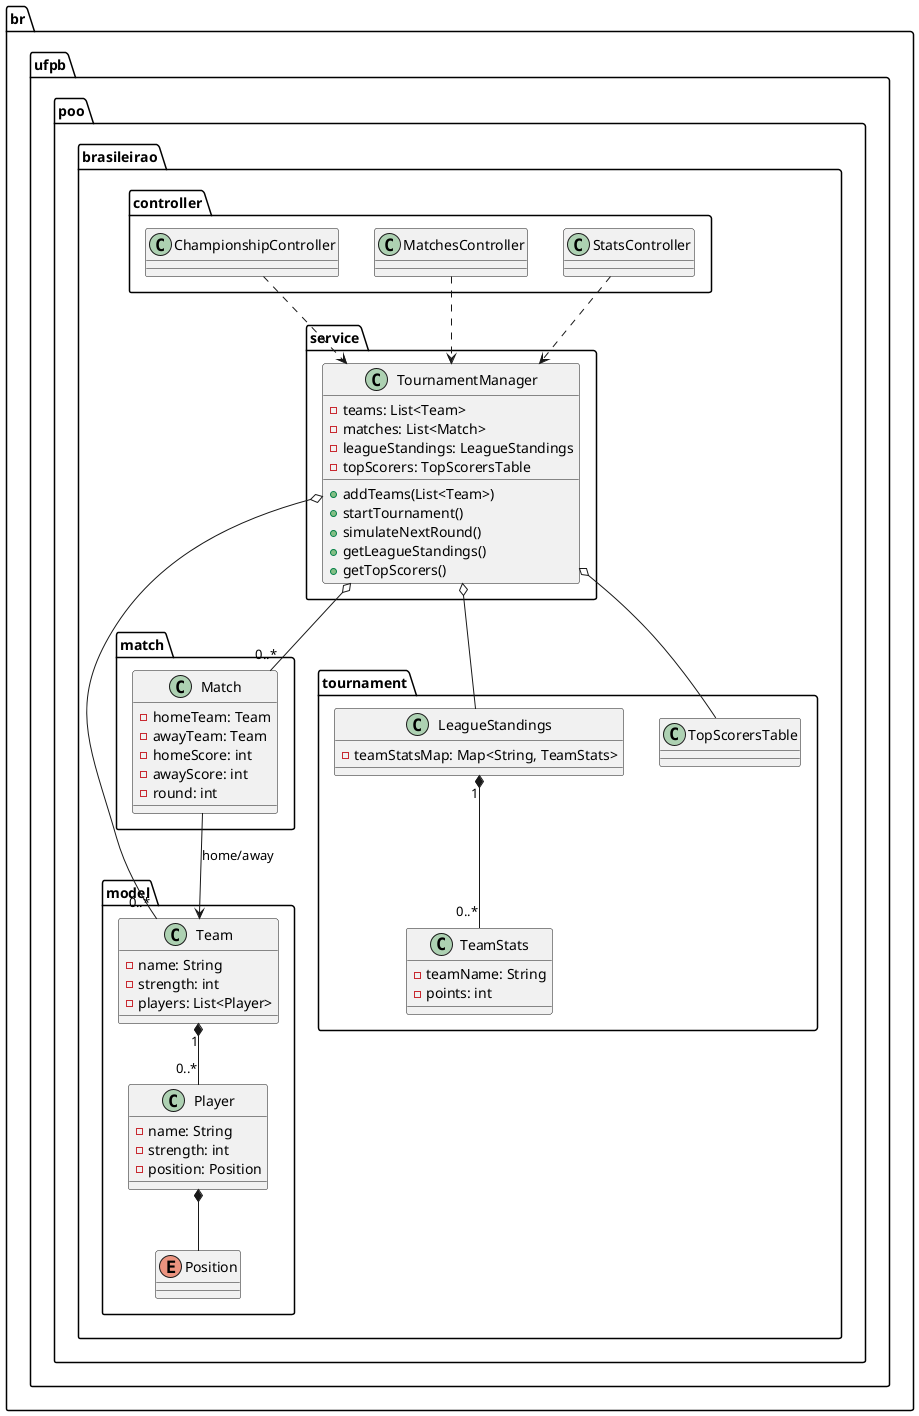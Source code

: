 @startuml BrasileiraoSimplificado

package "br.ufpb.poo.brasileirao.model" {
  class Team {
    - name: String
    - strength: int
    - players: List<Player>
  }
  class Player {
    - name: String
    - strength: int
    - position: Position
  }
  enum Position
  Team "1" *-- "0..*" Player
  Player *-- Position
}

package "br.ufpb.poo.brasileirao.match" {
  class Match {
    - homeTeam: Team
    - awayTeam: Team
    - homeScore: int
    - awayScore: int
    - round: int
  }
  Match --> Team : home/away
}

package "br.ufpb.poo.brasileirao.tournament" {
  class LeagueStandings {
    - teamStatsMap: Map<String, TeamStats>
  }
  class TeamStats {
    - teamName: String
    - points: int
  }
  class TopScorersTable
  LeagueStandings "1" *-- "0..*" TeamStats
}

package "br.ufpb.poo.brasileirao.service" {
  class TournamentManager {
    - teams: List<Team>
    - matches: List<Match>
    - leagueStandings: LeagueStandings
    - topScorers: TopScorersTable
    + addTeams(List<Team>)
    + startTournament()
    + simulateNextRound()
    + getLeagueStandings()
    + getTopScorers()
  }
  TournamentManager o-- LeagueStandings
  TournamentManager o-- TopScorersTable
  TournamentManager o-- "0..*" Team
  TournamentManager o-- "0..*" Match
}

package "br.ufpb.poo.brasileirao.controller" {
  class ChampionshipController
  class MatchesController
  class StatsController
  ChampionshipController ..> TournamentManager
  MatchesController ..> TournamentManager
  StatsController ..> TournamentManager
}

@enduml
